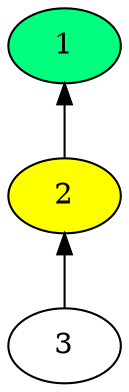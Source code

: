 digraph time_source_tree {
  rankdir="BT";
  "2" -> "1";
  "3" -> "2";
  "1" [fillcolor="yellow" style="filled"];
  "2" [fillcolor="yellow" style="filled"];
  "1" [rank="source" fillcolor="#00FF7F" style="filled"];
}
